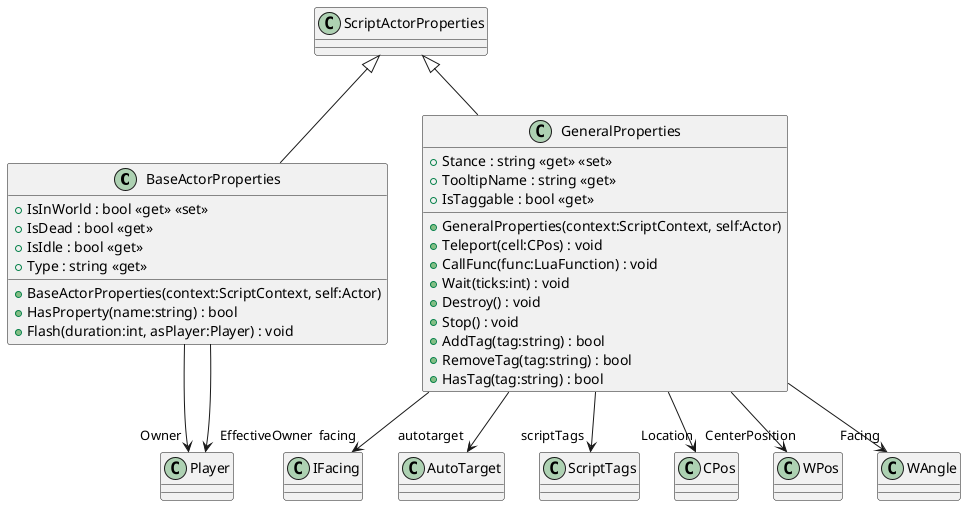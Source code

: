 @startuml
class BaseActorProperties {
    + BaseActorProperties(context:ScriptContext, self:Actor)
    + IsInWorld : bool <<get>> <<set>>
    + IsDead : bool <<get>>
    + IsIdle : bool <<get>>
    + Type : string <<get>>
    + HasProperty(name:string) : bool
    + Flash(duration:int, asPlayer:Player) : void
}
class GeneralProperties {
    + GeneralProperties(context:ScriptContext, self:Actor)
    + Teleport(cell:CPos) : void
    + CallFunc(func:LuaFunction) : void
    + Wait(ticks:int) : void
    + Destroy() : void
    + Stop() : void
    + Stance : string <<get>> <<set>>
    + TooltipName : string <<get>>
    + IsTaggable : bool <<get>>
    + AddTag(tag:string) : bool
    + RemoveTag(tag:string) : bool
    + HasTag(tag:string) : bool
}
ScriptActorProperties <|-- BaseActorProperties
BaseActorProperties --> "Owner" Player
BaseActorProperties --> "EffectiveOwner" Player
ScriptActorProperties <|-- GeneralProperties
GeneralProperties --> "facing" IFacing
GeneralProperties --> "autotarget" AutoTarget
GeneralProperties --> "scriptTags" ScriptTags
GeneralProperties --> "Location" CPos
GeneralProperties --> "CenterPosition" WPos
GeneralProperties --> "Facing" WAngle
@enduml
